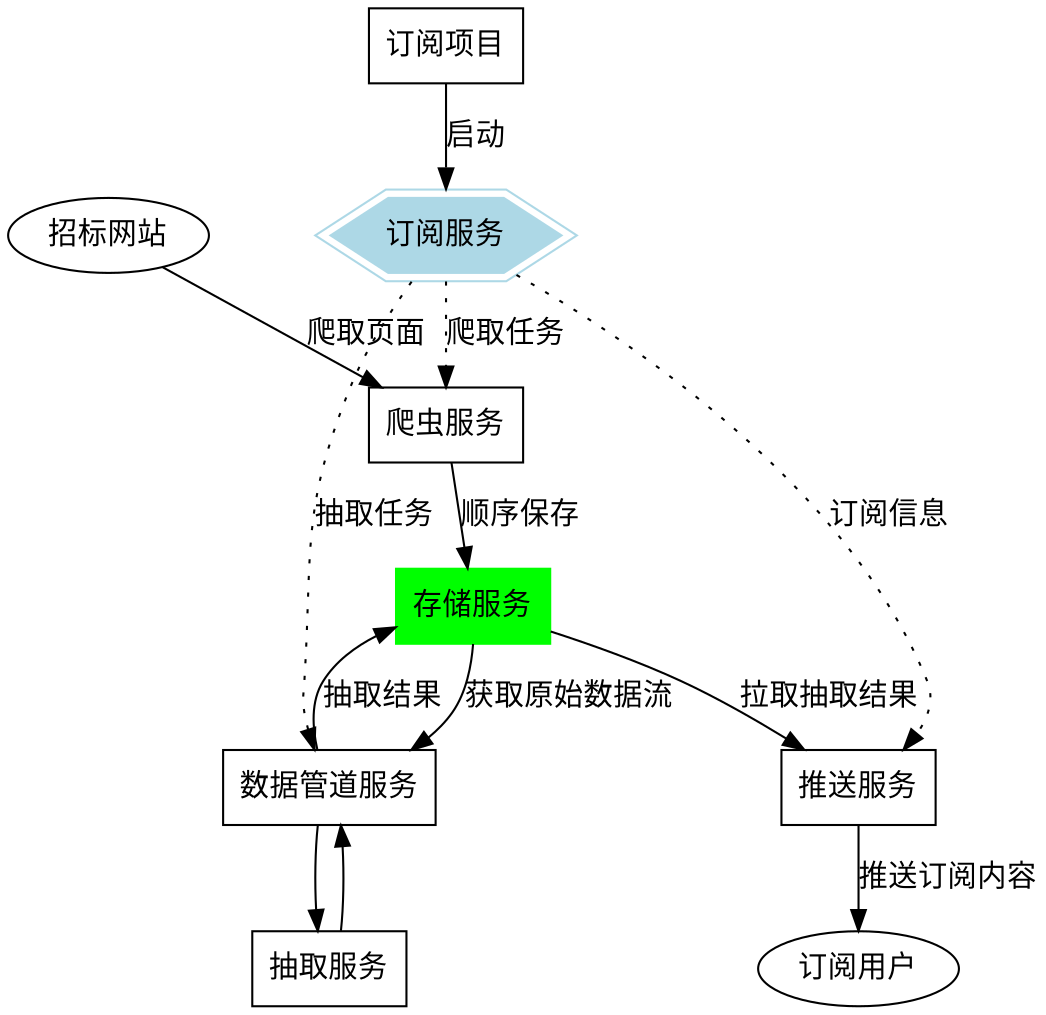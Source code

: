 digraph G{
    rankdir = TD;

    subgraph cSubscribe{
        node [shape=box];
        {
            rankdir = LR;
            subscribe_project [label="订阅项目"];
            subscribe_service [label="订阅服务" shape=polygon, sides=6, peripheries=2, color=lightblue, style=filled];
            subscribe_project -> subscribe_service [label="启动"];
        }
    }

    subgraph cBidspy{
        label="招标公告订阅";
        color=blue;
        rankdir = LR;

        // 控制流
        node [shape=box, fontname="SimSun" size="20,20"];
        {
            spider_service [label="爬虫服务"];
            //extraction_service [shape=record label="<x>|<f>抽取服务|<y>"];
            extraction_service [label="抽取服务"];
            pipeline_service [label="数据管道服务"];
            push_service [label="推送服务"];

            subscribe_service -> spider_service [label="爬取任务" style=dotted];
            //subscribe_service -> extraction_service [label="抽取任务" style=dotted];
            subscribe_service -> pipeline_service [label="抽取任务" style=dotted];
            subscribe_service -> push_service [label="订阅信息" style=dotted];
        }
        // 端到端 
        node [shape=ellipse, fontname="SimSun", size="20,20"]
        {
            data_source [label="招标网站"];
            target_user [label="订阅用户"];

            data_source -> spider_service [label="爬取页面"];
            push_service -> target_user [label="推送订阅内容"];
        }

    }

    subgraph cBasinSpace{
        label="BasinSpace";
        randir = LR;

        // 存取
        node [shape=box];
        {
            storage_service [label="存储服务" shape=box color=green style=filled];

            spider_service -> storage_service [label="顺序保存"];
            storage_service -> pipeline_service [label="获取原始数据流"];
            pipeline_service -> storage_service [label="抽取结果"];
            pipeline_service -> extraction_service [];
            extraction_service -> pipeline_service [];
            //storage_service -> extraction_service [label="获取原始数据流"];
            //extraction_service -> storage_service [label="抽取结果"];
            storage_service -> push_service [label="拉取抽取结果"];
        }
    }


    //{rank = same; subscribe_service; extraction_service; storage_service;}
}
